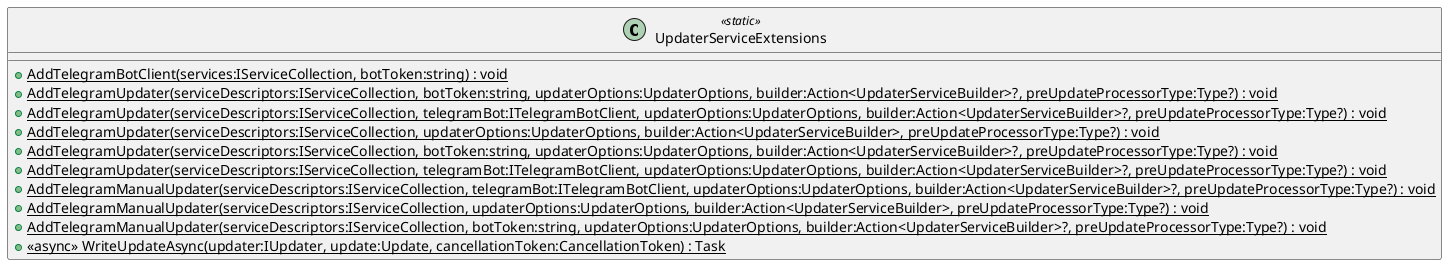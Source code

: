 @startuml
class UpdaterServiceExtensions <<static>> {
    + {static} AddTelegramBotClient(services:IServiceCollection, botToken:string) : void
    + {static} AddTelegramUpdater(serviceDescriptors:IServiceCollection, botToken:string, updaterOptions:UpdaterOptions, builder:Action<UpdaterServiceBuilder>?, preUpdateProcessorType:Type?) : void
    + {static} AddTelegramUpdater(serviceDescriptors:IServiceCollection, telegramBot:ITelegramBotClient, updaterOptions:UpdaterOptions, builder:Action<UpdaterServiceBuilder>?, preUpdateProcessorType:Type?) : void
    + {static} AddTelegramUpdater(serviceDescriptors:IServiceCollection, updaterOptions:UpdaterOptions, builder:Action<UpdaterServiceBuilder>, preUpdateProcessorType:Type?) : void
    + {static} AddTelegramUpdater(serviceDescriptors:IServiceCollection, botToken:string, updaterOptions:UpdaterOptions, builder:Action<UpdaterServiceBuilder>?, preUpdateProcessorType:Type?) : void
    + {static} AddTelegramUpdater(serviceDescriptors:IServiceCollection, telegramBot:ITelegramBotClient, updaterOptions:UpdaterOptions, builder:Action<UpdaterServiceBuilder>?, preUpdateProcessorType:Type?) : void
    + {static} AddTelegramManualUpdater(serviceDescriptors:IServiceCollection, telegramBot:ITelegramBotClient, updaterOptions:UpdaterOptions, builder:Action<UpdaterServiceBuilder>?, preUpdateProcessorType:Type?) : void
    + {static} AddTelegramManualUpdater(serviceDescriptors:IServiceCollection, updaterOptions:UpdaterOptions, builder:Action<UpdaterServiceBuilder>, preUpdateProcessorType:Type?) : void
    + {static} AddTelegramManualUpdater(serviceDescriptors:IServiceCollection, botToken:string, updaterOptions:UpdaterOptions, builder:Action<UpdaterServiceBuilder>?, preUpdateProcessorType:Type?) : void
    + {static} <<async>> WriteUpdateAsync(updater:IUpdater, update:Update, cancellationToken:CancellationToken) : Task
}
@enduml
